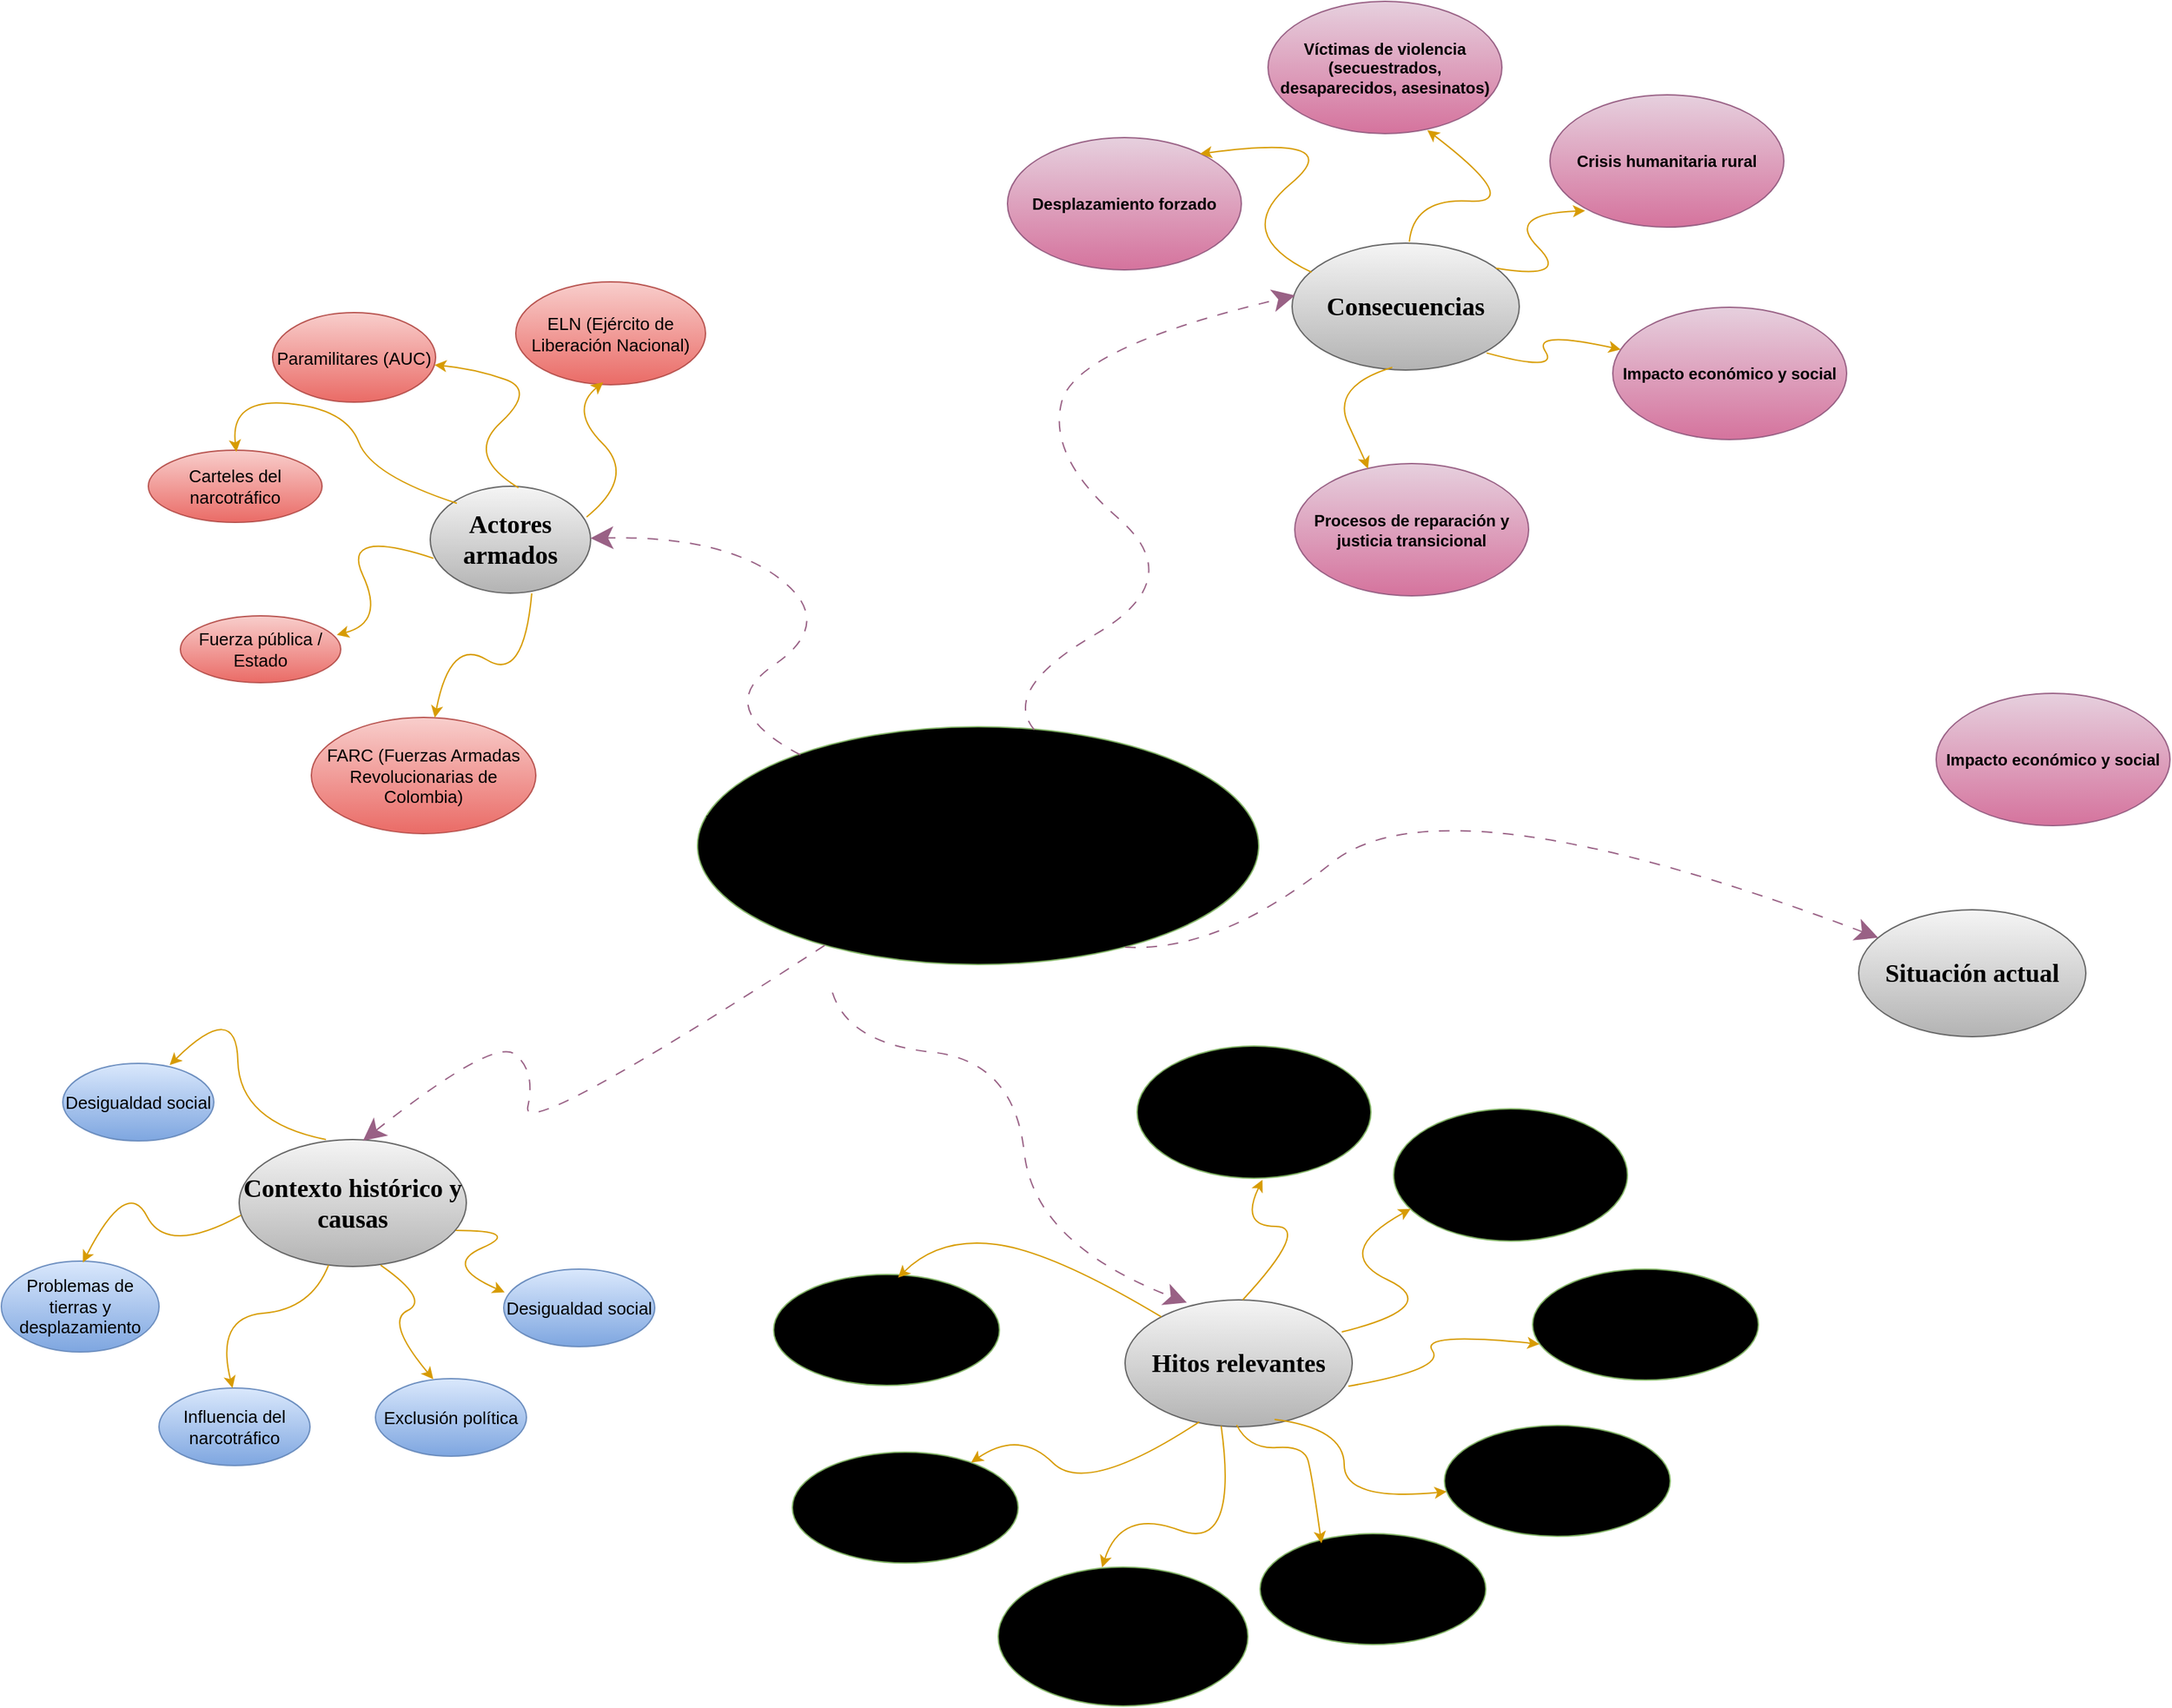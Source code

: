<mxfile version="28.1.2">
  <diagram id="AttYlrDJAX9aKZHuvHc5" name="Página-1">
    <mxGraphModel dx="1520" dy="928" grid="0" gridSize="10" guides="0" tooltips="1" connect="0" arrows="1" fold="1" page="1" pageScale="1" pageWidth="2000" pageHeight="1700" background="light-dark(#FFFFFF,#FFFFFF)" math="0" shadow="0">
      <root>
        <mxCell id="0" />
        <mxCell id="1" parent="0" />
        <mxCell id="H_8EhADn51h16BN9ZeOo-1" value="&lt;font face=&quot;Times New Roman&quot; style=&quot;font-size: 25px; color: light-dark(rgb(0, 0, 0), rgb(255, 255, 51));&quot;&gt;&lt;i&gt;&lt;strong style=&quot;&quot; data-end=&quot;166&quot; data-start=&quot;101&quot;&gt;Hitos del conflicto armado en Colombia en los últimos 50 años&lt;/strong&gt;.&lt;/i&gt;&lt;/font&gt;" style="ellipse;whiteSpace=wrap;html=1;fillColor=#d5e8d4;strokeColor=#82b366;gradientColor=light-dark(#97D077,#66FF66);" vertex="1" parent="1">
          <mxGeometry x="815" y="775" width="420" height="178" as="geometry" />
        </mxCell>
        <mxCell id="H_8EhADn51h16BN9ZeOo-2" value="&lt;font face=&quot;Times New Roman&quot; style=&quot;color: light-dark(rgb(0, 0, 0), rgb(255, 255, 51)); font-size: 19px;&quot;&gt;&lt;b&gt;Contexto histórico y causas&lt;/b&gt;&lt;/font&gt;" style="ellipse;whiteSpace=wrap;html=1;fillColor=#f5f5f5;strokeColor=#666666;gradientColor=#b3b3b3;" vertex="1" parent="1">
          <mxGeometry x="472" y="1084" width="170" height="95" as="geometry" />
        </mxCell>
        <mxCell id="H_8EhADn51h16BN9ZeOo-3" value="&lt;font face=&quot;Times New Roman&quot; style=&quot;color: light-dark(rgb(0, 0, 0), rgb(255, 255, 51)); font-size: 19px;&quot;&gt;&lt;b&gt;Actores armados&lt;/b&gt;&lt;/font&gt;" style="ellipse;whiteSpace=wrap;html=1;fillColor=#f5f5f5;strokeColor=#666666;gradientColor=#b3b3b3;" vertex="1" parent="1">
          <mxGeometry x="615" y="595" width="120" height="80" as="geometry" />
        </mxCell>
        <mxCell id="H_8EhADn51h16BN9ZeOo-4" value="&lt;font face=&quot;Times New Roman&quot; style=&quot;color: light-dark(rgb(0, 0, 0), rgb(255, 255, 51)); font-size: 19px;&quot;&gt;&lt;b&gt;Hitos relevantes&lt;/b&gt;&lt;/font&gt;" style="ellipse;whiteSpace=wrap;html=1;fillColor=#f5f5f5;strokeColor=#666666;gradientColor=#b3b3b3;" vertex="1" parent="1">
          <mxGeometry x="1135" y="1204" width="170" height="95" as="geometry" />
        </mxCell>
        <mxCell id="H_8EhADn51h16BN9ZeOo-5" value="&lt;font face=&quot;Times New Roman&quot; style=&quot;color: light-dark(rgb(0, 0, 0), rgb(255, 255, 51)); font-size: 19px;&quot;&gt;&lt;b&gt;Consecuencias&lt;/b&gt;&lt;/font&gt;" style="ellipse;whiteSpace=wrap;html=1;fillColor=#f5f5f5;strokeColor=#666666;gradientColor=#b3b3b3;" vertex="1" parent="1">
          <mxGeometry x="1260" y="413" width="170" height="95" as="geometry" />
        </mxCell>
        <mxCell id="H_8EhADn51h16BN9ZeOo-6" value="&lt;font face=&quot;Times New Roman&quot; style=&quot;color: light-dark(rgb(0, 0, 0), rgb(255, 255, 51)); font-size: 19px;&quot;&gt;&lt;b&gt;Situación actual&lt;/b&gt;&lt;/font&gt;" style="ellipse;whiteSpace=wrap;html=1;fillColor=#f5f5f5;strokeColor=#666666;gradientColor=#b3b3b3;" vertex="1" parent="1">
          <mxGeometry x="1684" y="912" width="170" height="95" as="geometry" />
        </mxCell>
        <mxCell id="H_8EhADn51h16BN9ZeOo-7" value="" style="curved=1;endArrow=classic;html=1;rounded=0;fillColor=#e6d0de;gradientColor=#d5739d;strokeColor=#996185;startSize=20;endSize=14;fontStyle=0;dashed=1;dashPattern=8 8;startArrow=none;startFill=0;entryX=0.013;entryY=0.412;entryDx=0;entryDy=0;entryPerimeter=0;exitX=0.6;exitY=0.013;exitDx=0;exitDy=0;exitPerimeter=0;" edge="1" parent="1" source="H_8EhADn51h16BN9ZeOo-1" target="H_8EhADn51h16BN9ZeOo-5">
          <mxGeometry width="50" height="50" relative="1" as="geometry">
            <mxPoint x="1017" y="787" as="sourcePoint" />
            <mxPoint x="1051.5" y="643.11" as="targetPoint" />
            <Array as="points">
              <mxPoint x="1042" y="747" />
              <mxPoint x="1183" y="665" />
              <mxPoint x="1077" y="573" />
              <mxPoint x="1098" y="491" />
            </Array>
          </mxGeometry>
        </mxCell>
        <mxCell id="H_8EhADn51h16BN9ZeOo-9" value="" style="curved=1;endArrow=classic;html=1;rounded=0;fillColor=#e6d0de;gradientColor=#d5739d;strokeColor=#996185;startSize=20;endSize=14;fontStyle=0;dashed=1;dashPattern=8 8;startArrow=none;startFill=0;" edge="1" parent="1" target="H_8EhADn51h16BN9ZeOo-3">
          <mxGeometry width="50" height="50" relative="1" as="geometry">
            <mxPoint x="891.99" y="796" as="sourcePoint" />
            <mxPoint x="718.999" y="621.062" as="targetPoint" />
            <Array as="points">
              <mxPoint x="824.99" y="761" />
              <mxPoint x="918.99" y="697" />
              <mxPoint x="835" y="632" />
            </Array>
          </mxGeometry>
        </mxCell>
        <mxCell id="H_8EhADn51h16BN9ZeOo-11" value="" style="curved=1;endArrow=classic;html=1;rounded=0;fillColor=#e6d0de;gradientColor=#d5739d;strokeColor=#996185;startSize=20;endSize=14;fontStyle=0;dashed=1;dashPattern=8 8;startArrow=none;startFill=0;entryX=0.272;entryY=0.022;entryDx=0;entryDy=0;entryPerimeter=0;" edge="1" parent="1" target="H_8EhADn51h16BN9ZeOo-4">
          <mxGeometry width="50" height="50" relative="1" as="geometry">
            <mxPoint x="916" y="974" as="sourcePoint" />
            <mxPoint x="948" y="1116" as="targetPoint" />
            <Array as="points">
              <mxPoint x="928" y="1012" />
              <mxPoint x="1052" y="1025" />
              <mxPoint x="1067" y="1162" />
            </Array>
          </mxGeometry>
        </mxCell>
        <mxCell id="H_8EhADn51h16BN9ZeOo-12" value="" style="curved=1;endArrow=classic;html=1;rounded=0;fillColor=#e6d0de;gradientColor=#d5739d;strokeColor=#996185;startSize=20;endSize=14;fontStyle=0;dashed=1;dashPattern=8 8;startArrow=none;startFill=0;" edge="1" parent="1" target="H_8EhADn51h16BN9ZeOo-6">
          <mxGeometry width="50" height="50" relative="1" as="geometry">
            <mxPoint x="1135" y="940" as="sourcePoint" />
            <mxPoint x="1164" y="1084" as="targetPoint" />
            <Array as="points">
              <mxPoint x="1206" y="944" />
              <mxPoint x="1373" y="810" />
            </Array>
          </mxGeometry>
        </mxCell>
        <mxCell id="H_8EhADn51h16BN9ZeOo-13" value="" style="curved=1;endArrow=classic;html=1;rounded=0;fillColor=#e6d0de;gradientColor=#d5739d;strokeColor=#996185;startSize=20;endSize=14;fontStyle=0;dashed=1;dashPattern=8 8;startArrow=none;startFill=0;entryX=0.545;entryY=0.009;entryDx=0;entryDy=0;entryPerimeter=0;" edge="1" parent="1" source="H_8EhADn51h16BN9ZeOo-1" target="H_8EhADn51h16BN9ZeOo-2">
          <mxGeometry width="50" height="50" relative="1" as="geometry">
            <mxPoint x="779.076" y="1048.543" as="sourcePoint" />
            <mxPoint x="579" y="1073" as="targetPoint" />
            <Array as="points">
              <mxPoint x="682" y="1087" />
              <mxPoint x="694" y="1032" />
              <mxPoint x="662" y="1008" />
            </Array>
          </mxGeometry>
        </mxCell>
        <mxCell id="H_8EhADn51h16BN9ZeOo-14" value="&lt;font style=&quot;color: light-dark(rgb(0, 0, 0), rgb(51, 255, 255)); font-size: 13px;&quot;&gt;Desigualdad social&lt;/font&gt;" style="ellipse;whiteSpace=wrap;html=1;fillColor=#dae8fc;strokeColor=#6c8ebf;gradientColor=#7ea6e0;" vertex="1" parent="1">
          <mxGeometry x="340" y="1027" width="113" height="58" as="geometry" />
        </mxCell>
        <mxCell id="H_8EhADn51h16BN9ZeOo-15" value="&lt;font style=&quot;color: light-dark(rgb(0, 0, 0), rgb(51, 255, 255)); font-size: 13px;&quot;&gt;Problemas de tierras y desplazamiento&lt;/font&gt;" style="ellipse;whiteSpace=wrap;html=1;fillColor=#dae8fc;strokeColor=#6c8ebf;gradientColor=#7ea6e0;" vertex="1" parent="1">
          <mxGeometry x="294" y="1175" width="118" height="68" as="geometry" />
        </mxCell>
        <mxCell id="H_8EhADn51h16BN9ZeOo-16" value="&lt;font style=&quot;color: light-dark(rgb(0, 0, 0), rgb(51, 255, 255)); font-size: 13px;&quot;&gt;Desigualdad social&lt;/font&gt;" style="ellipse;whiteSpace=wrap;html=1;fillColor=#dae8fc;strokeColor=#6c8ebf;gradientColor=#7ea6e0;" vertex="1" parent="1">
          <mxGeometry x="670" y="1181" width="113" height="58" as="geometry" />
        </mxCell>
        <mxCell id="H_8EhADn51h16BN9ZeOo-17" value="&lt;font style=&quot;color: light-dark(rgb(0, 0, 0), rgb(51, 255, 255)); font-size: 13px;&quot;&gt;Influencia del narcotráfico&lt;/font&gt;" style="ellipse;whiteSpace=wrap;html=1;fillColor=#dae8fc;strokeColor=#6c8ebf;gradientColor=#7ea6e0;" vertex="1" parent="1">
          <mxGeometry x="412" y="1270" width="113" height="58" as="geometry" />
        </mxCell>
        <mxCell id="H_8EhADn51h16BN9ZeOo-18" value="&lt;font style=&quot;color: light-dark(rgb(0, 0, 0), rgb(51, 255, 255)); font-size: 13px;&quot;&gt;Exclusión política&lt;/font&gt;" style="ellipse;whiteSpace=wrap;html=1;fillColor=#dae8fc;strokeColor=#6c8ebf;gradientColor=#7ea6e0;" vertex="1" parent="1">
          <mxGeometry x="574" y="1263" width="113" height="58" as="geometry" />
        </mxCell>
        <mxCell id="H_8EhADn51h16BN9ZeOo-19" value="&lt;font style=&quot;color: light-dark(rgb(0, 0, 0), rgb(51, 255, 255)); font-size: 13px;&quot;&gt;FARC (Fuerzas Armadas Revolucionarias de Colombia)&lt;/font&gt;" style="ellipse;whiteSpace=wrap;html=1;fillColor=#f8cecc;strokeColor=light-dark(#B85450,#66FFFF);gradientColor=#ea6b66;" vertex="1" parent="1">
          <mxGeometry x="526" y="768" width="168" height="87" as="geometry" />
        </mxCell>
        <mxCell id="H_8EhADn51h16BN9ZeOo-20" value="&lt;font style=&quot;color: light-dark(rgb(0, 0, 0), rgb(51, 255, 255)); font-size: 13px;&quot;&gt;ELN (Ejército de Liberación Nacional)&lt;/font&gt;" style="ellipse;whiteSpace=wrap;html=1;fillColor=#f8cecc;strokeColor=light-dark(#B85450,#33FFFF);gradientColor=#ea6b66;" vertex="1" parent="1">
          <mxGeometry x="679" y="442" width="142" height="77" as="geometry" />
        </mxCell>
        <mxCell id="H_8EhADn51h16BN9ZeOo-21" value="&lt;font style=&quot;color: light-dark(rgb(0, 0, 0), rgb(51, 255, 255)); font-size: 13px;&quot;&gt;Paramilitares (AUC)&lt;/font&gt;" style="ellipse;whiteSpace=wrap;html=1;fillColor=#f8cecc;strokeColor=light-dark(#B85450,#66FFFF);gradientColor=#ea6b66;" vertex="1" parent="1">
          <mxGeometry x="497" y="465" width="122" height="67" as="geometry" />
        </mxCell>
        <mxCell id="H_8EhADn51h16BN9ZeOo-22" value="&lt;font style=&quot;color: light-dark(rgb(0, 0, 0), rgb(51, 255, 255)); font-size: 13px;&quot;&gt;Carteles del narcotráfico&lt;/font&gt;" style="ellipse;whiteSpace=wrap;html=1;fillColor=#f8cecc;strokeColor=light-dark(#B85450,#66FFFF);gradientColor=#ea6b66;" vertex="1" parent="1">
          <mxGeometry x="404" y="568" width="130" height="54" as="geometry" />
        </mxCell>
        <mxCell id="H_8EhADn51h16BN9ZeOo-23" value="&lt;font style=&quot;color: light-dark(rgb(0, 0, 0), rgb(51, 255, 255)); font-size: 13px;&quot;&gt;Fuerza pública / Estado&lt;/font&gt;" style="ellipse;whiteSpace=wrap;html=1;fillColor=#f8cecc;strokeColor=light-dark(#B85450,#66FFFF);gradientColor=#ea6b66;" vertex="1" parent="1">
          <mxGeometry x="428" y="692" width="120" height="50" as="geometry" />
        </mxCell>
        <mxCell id="H_8EhADn51h16BN9ZeOo-24" value="&lt;font style=&quot;color: light-dark(rgb(0, 0, 0), rgb(51, 255, 255)); font-size: 13px;&quot;&gt;1982: Inicio de diálogos de paz con FARC (Betancur)&lt;/font&gt;" style="ellipse;whiteSpace=wrap;html=1;fillColor=#d5e8d4;strokeColor=#82b366;gradientColor=light-dark(#97D077,#295A52);" vertex="1" parent="1">
          <mxGeometry x="872" y="1185" width="169" height="83" as="geometry" />
        </mxCell>
        <mxCell id="H_8EhADn51h16BN9ZeOo-25" value="&lt;font style=&quot;color: light-dark(rgb(0, 0, 0), rgb(51, 255, 255)); font-size: 13px;&quot;&gt;1984: Acuerdo de cese al fuego con FARC (La Uribe)&lt;/font&gt;" style="ellipse;whiteSpace=wrap;html=1;fillColor=#d5e8d4;strokeColor=#82b366;gradientColor=light-dark(#97D077,#295A52);" vertex="1" parent="1">
          <mxGeometry x="886" y="1318" width="169" height="83" as="geometry" />
        </mxCell>
        <mxCell id="H_8EhADn51h16BN9ZeOo-26" value="&lt;font style=&quot;color: light-dark(rgb(0, 0, 0), rgb(51, 255, 255)); font-size: 13px;&quot;&gt;1991: Nueva Constitución — apertura política, desmovilización M-19&lt;/font&gt;" style="ellipse;whiteSpace=wrap;html=1;fillColor=#d5e8d4;strokeColor=#82b366;gradientColor=light-dark(#97D077,#295A52);" vertex="1" parent="1">
          <mxGeometry x="1040" y="1404" width="187" height="104" as="geometry" />
        </mxCell>
        <mxCell id="H_8EhADn51h16BN9ZeOo-27" value="&lt;font style=&quot;color: light-dark(rgb(0, 0, 0), rgb(51, 255, 255)); font-size: 13px;&quot;&gt;1997-2006: Auge paramilitar (AUC)&lt;/font&gt;" style="ellipse;whiteSpace=wrap;html=1;fillColor=#d5e8d4;strokeColor=#82b366;gradientColor=light-dark(#97D077,#295A52);" vertex="1" parent="1">
          <mxGeometry x="1236" y="1379" width="169" height="83" as="geometry" />
        </mxCell>
        <mxCell id="H_8EhADn51h16BN9ZeOo-28" value="&lt;font style=&quot;color: light-dark(rgb(0, 0, 0), rgb(51, 255, 255)); font-size: 13px;&quot;&gt;2002-2010: Política de Seguridad Democrática (Uribe)&lt;/font&gt;" style="ellipse;whiteSpace=wrap;html=1;fillColor=#d5e8d4;strokeColor=#82b366;gradientColor=light-dark(#97D077,#295A52);" vertex="1" parent="1">
          <mxGeometry x="1374" y="1298" width="169" height="83" as="geometry" />
        </mxCell>
        <mxCell id="H_8EhADn51h16BN9ZeOo-29" value="&lt;font style=&quot;color: light-dark(rgb(0, 0, 0), rgb(51, 255, 255)); font-size: 13px;&quot;&gt;2012-2016: Proceso de paz con FARC (La Habana)&lt;/font&gt;" style="ellipse;whiteSpace=wrap;html=1;fillColor=#d5e8d4;strokeColor=#82b366;gradientColor=light-dark(#97D077,#295A52);" vertex="1" parent="1">
          <mxGeometry x="1440" y="1181" width="169" height="83" as="geometry" />
        </mxCell>
        <mxCell id="H_8EhADn51h16BN9ZeOo-30" value="&lt;font style=&quot;color: light-dark(rgb(0, 0, 0), rgb(51, 255, 255)); font-size: 13px;&quot;&gt;2016: Firma del Acuerdo de Paz con FARC &lt;br&gt;(Juan Manuel Santos)&lt;/font&gt;" style="ellipse;whiteSpace=wrap;html=1;fillColor=#d5e8d4;strokeColor=#82b366;gradientColor=light-dark(#97D077,#295A52);" vertex="1" parent="1">
          <mxGeometry x="1336" y="1061" width="175" height="99" as="geometry" />
        </mxCell>
        <mxCell id="H_8EhADn51h16BN9ZeOo-31" value="&lt;font style=&quot;color: light-dark(rgb(0, 0, 0), rgb(51, 255, 255));&quot;&gt;2019-presente: Disidencias y ELN continúan con presencia armada&lt;/font&gt;" style="ellipse;whiteSpace=wrap;html=1;fillColor=#d5e8d4;strokeColor=#82b366;gradientColor=light-dark(#97D077,#295A52);" vertex="1" parent="1">
          <mxGeometry x="1144" y="1014" width="175" height="99" as="geometry" />
        </mxCell>
        <mxCell id="H_8EhADn51h16BN9ZeOo-32" value="&lt;font style=&quot;color: light-dark(rgb(0, 0, 0), rgb(0, 255, 0));&quot;&gt;&lt;b style=&quot;&quot;&gt;Desplazamiento forzado&lt;/b&gt;&lt;/font&gt;" style="ellipse;whiteSpace=wrap;html=1;fillColor=#e6d0de;strokeColor=#996185;gradientColor=#d5739d;" vertex="1" parent="1">
          <mxGeometry x="1047" y="334" width="175" height="99" as="geometry" />
        </mxCell>
        <mxCell id="H_8EhADn51h16BN9ZeOo-33" value="&lt;font style=&quot;color: light-dark(rgb(0, 0, 0), rgb(0, 255, 0));&quot;&gt;&lt;b style=&quot;&quot;&gt;Víctimas de violencia (secuestrados, desaparecidos, asesinatos)&lt;/b&gt;&lt;/font&gt;" style="ellipse;whiteSpace=wrap;html=1;fillColor=#e6d0de;strokeColor=#996185;gradientColor=#d5739d;" vertex="1" parent="1">
          <mxGeometry x="1242" y="232" width="175" height="99" as="geometry" />
        </mxCell>
        <mxCell id="H_8EhADn51h16BN9ZeOo-34" value="&lt;font style=&quot;color: light-dark(rgb(0, 0, 0), rgb(0, 255, 0));&quot;&gt;&lt;b style=&quot;&quot;&gt;Crisis humanitaria rural&lt;/b&gt;&lt;/font&gt;" style="ellipse;whiteSpace=wrap;html=1;fillColor=#e6d0de;strokeColor=#996185;gradientColor=#d5739d;" vertex="1" parent="1">
          <mxGeometry x="1453" y="302" width="175" height="99" as="geometry" />
        </mxCell>
        <mxCell id="H_8EhADn51h16BN9ZeOo-35" value="&lt;font style=&quot;color: light-dark(rgb(0, 0, 0), rgb(0, 255, 0));&quot;&gt;&lt;b style=&quot;&quot;&gt;Impacto económico y social&lt;/b&gt;&lt;/font&gt;" style="ellipse;whiteSpace=wrap;html=1;fillColor=#e6d0de;strokeColor=#996185;gradientColor=#d5739d;" vertex="1" parent="1">
          <mxGeometry x="1500" y="461" width="175" height="99" as="geometry" />
        </mxCell>
        <mxCell id="H_8EhADn51h16BN9ZeOo-36" value="&lt;font style=&quot;color: light-dark(rgb(0, 0, 0), rgb(0, 255, 0));&quot;&gt;&lt;b style=&quot;&quot;&gt;Procesos de reparación y justicia transicional&lt;/b&gt;&lt;/font&gt;" style="ellipse;whiteSpace=wrap;html=1;fillColor=#e6d0de;strokeColor=#996185;gradientColor=#d5739d;" vertex="1" parent="1">
          <mxGeometry x="1262" y="578" width="175" height="99" as="geometry" />
        </mxCell>
        <mxCell id="H_8EhADn51h16BN9ZeOo-37" value="" style="curved=1;endArrow=classic;html=1;rounded=0;entryX=0.006;entryY=0.299;entryDx=0;entryDy=0;entryPerimeter=0;fillColor=#ffcd28;gradientColor=#ffa500;strokeColor=#d79b00;" edge="1" parent="1" target="H_8EhADn51h16BN9ZeOo-16">
          <mxGeometry width="50" height="50" relative="1" as="geometry">
            <mxPoint x="634" y="1152" as="sourcePoint" />
            <mxPoint x="684" y="1102" as="targetPoint" />
            <Array as="points">
              <mxPoint x="684" y="1152" />
              <mxPoint x="624" y="1178" />
            </Array>
          </mxGeometry>
        </mxCell>
        <mxCell id="H_8EhADn51h16BN9ZeOo-38" value="" style="curved=1;endArrow=classic;html=1;rounded=0;entryX=0.383;entryY=0.007;entryDx=0;entryDy=0;entryPerimeter=0;fillColor=#ffcd28;gradientColor=#ffa500;strokeColor=#d79b00;exitX=0.623;exitY=0.99;exitDx=0;exitDy=0;exitPerimeter=0;" edge="1" parent="1" source="H_8EhADn51h16BN9ZeOo-2" target="H_8EhADn51h16BN9ZeOo-18">
          <mxGeometry width="50" height="50" relative="1" as="geometry">
            <mxPoint x="573" y="1182" as="sourcePoint" />
            <mxPoint x="610" y="1228" as="targetPoint" />
            <Array as="points">
              <mxPoint x="615" y="1204" />
              <mxPoint x="581" y="1220" />
            </Array>
          </mxGeometry>
        </mxCell>
        <mxCell id="H_8EhADn51h16BN9ZeOo-39" value="" style="curved=1;endArrow=classic;html=1;rounded=0;entryX=0.487;entryY=0;entryDx=0;entryDy=0;entryPerimeter=0;fillColor=#ffcd28;gradientColor=#ffa500;strokeColor=#d79b00;" edge="1" parent="1" source="H_8EhADn51h16BN9ZeOo-2" target="H_8EhADn51h16BN9ZeOo-17">
          <mxGeometry width="50" height="50" relative="1" as="geometry">
            <mxPoint x="436" y="1183" as="sourcePoint" />
            <mxPoint x="475" y="1268" as="targetPoint" />
            <Array as="points">
              <mxPoint x="526" y="1211" />
              <mxPoint x="454" y="1217" />
            </Array>
          </mxGeometry>
        </mxCell>
        <mxCell id="H_8EhADn51h16BN9ZeOo-40" value="" style="curved=1;endArrow=classic;html=1;rounded=0;entryX=0.517;entryY=0.015;entryDx=0;entryDy=0;entryPerimeter=0;fillColor=#ffcd28;gradientColor=#ffa500;strokeColor=#d79b00;exitX=0.008;exitY=0.597;exitDx=0;exitDy=0;exitPerimeter=0;" edge="1" parent="1" source="H_8EhADn51h16BN9ZeOo-2" target="H_8EhADn51h16BN9ZeOo-15">
          <mxGeometry width="50" height="50" relative="1" as="geometry">
            <mxPoint x="442" y="1084" as="sourcePoint" />
            <mxPoint x="370" y="1176" as="targetPoint" />
            <Array as="points">
              <mxPoint x="418" y="1171" />
              <mxPoint x="388" y="1112" />
            </Array>
          </mxGeometry>
        </mxCell>
        <mxCell id="H_8EhADn51h16BN9ZeOo-41" value="" style="curved=1;endArrow=classic;html=1;rounded=0;entryX=0.708;entryY=0.021;entryDx=0;entryDy=0;entryPerimeter=0;fillColor=#ffcd28;gradientColor=#ffa500;strokeColor=#d79b00;exitX=0.382;exitY=0;exitDx=0;exitDy=0;exitPerimeter=0;" edge="1" parent="1" source="H_8EhADn51h16BN9ZeOo-2" target="H_8EhADn51h16BN9ZeOo-14">
          <mxGeometry width="50" height="50" relative="1" as="geometry">
            <mxPoint x="524" y="989" as="sourcePoint" />
            <mxPoint x="406" y="1024" as="targetPoint" />
            <Array as="points">
              <mxPoint x="472" y="1071" />
              <mxPoint x="470" y="979" />
            </Array>
          </mxGeometry>
        </mxCell>
        <mxCell id="H_8EhADn51h16BN9ZeOo-42" value="" style="curved=1;endArrow=classic;html=1;rounded=0;fillColor=#ffcd28;gradientColor=#ffa500;strokeColor=#d79b00;entryX=0.536;entryY=1.011;entryDx=0;entryDy=0;entryPerimeter=0;exitX=0.518;exitY=0;exitDx=0;exitDy=0;exitPerimeter=0;" edge="1" parent="1" source="H_8EhADn51h16BN9ZeOo-4" target="H_8EhADn51h16BN9ZeOo-31">
          <mxGeometry width="50" height="50" relative="1" as="geometry">
            <mxPoint x="1221" y="1199" as="sourcePoint" />
            <mxPoint x="1271" y="1149" as="targetPoint" />
            <Array as="points">
              <mxPoint x="1274" y="1149" />
              <mxPoint x="1221" y="1149" />
            </Array>
          </mxGeometry>
        </mxCell>
        <mxCell id="H_8EhADn51h16BN9ZeOo-43" value="" style="curved=1;endArrow=classic;html=1;rounded=0;fillColor=#ffcd28;gradientColor=#ffa500;strokeColor=#d79b00;entryX=0.073;entryY=0.756;entryDx=0;entryDy=0;entryPerimeter=0;exitX=0.954;exitY=0.253;exitDx=0;exitDy=0;exitPerimeter=0;" edge="1" parent="1" source="H_8EhADn51h16BN9ZeOo-4" target="H_8EhADn51h16BN9ZeOo-30">
          <mxGeometry width="50" height="50" relative="1" as="geometry">
            <mxPoint x="1291" y="1224" as="sourcePoint" />
            <mxPoint x="1306" y="1134" as="targetPoint" />
            <Array as="points">
              <mxPoint x="1374" y="1209" />
              <mxPoint x="1289" y="1169" />
            </Array>
          </mxGeometry>
        </mxCell>
        <mxCell id="H_8EhADn51h16BN9ZeOo-44" value="" style="curved=1;endArrow=classic;html=1;rounded=0;fillColor=#ffcd28;gradientColor=#ffa500;strokeColor=#d79b00;entryX=0.03;entryY=0.676;entryDx=0;entryDy=0;entryPerimeter=0;exitX=0.983;exitY=0.68;exitDx=0;exitDy=0;exitPerimeter=0;" edge="1" parent="1" source="H_8EhADn51h16BN9ZeOo-4" target="H_8EhADn51h16BN9ZeOo-29">
          <mxGeometry width="50" height="50" relative="1" as="geometry">
            <mxPoint x="1298" y="1275" as="sourcePoint" />
            <mxPoint x="1350" y="1183" as="targetPoint" />
            <Array as="points">
              <mxPoint x="1375" y="1256" />
              <mxPoint x="1355" y="1228" />
            </Array>
          </mxGeometry>
        </mxCell>
        <mxCell id="H_8EhADn51h16BN9ZeOo-45" value="" style="curved=1;endArrow=classic;html=1;rounded=0;fillColor=#ffcd28;gradientColor=#ffa500;strokeColor=#d79b00;exitX=0.658;exitY=0.942;exitDx=0;exitDy=0;exitPerimeter=0;" edge="1" parent="1" source="H_8EhADn51h16BN9ZeOo-4" target="H_8EhADn51h16BN9ZeOo-28">
          <mxGeometry width="50" height="50" relative="1" as="geometry">
            <mxPoint x="1226" y="1313" as="sourcePoint" />
            <mxPoint x="1369" y="1281" as="targetPoint" />
            <Array as="points">
              <mxPoint x="1299" y="1300" />
              <mxPoint x="1299" y="1355" />
            </Array>
          </mxGeometry>
        </mxCell>
        <mxCell id="H_8EhADn51h16BN9ZeOo-46" value="" style="curved=1;endArrow=classic;html=1;rounded=0;fillColor=#ffcd28;gradientColor=#ffa500;strokeColor=#d79b00;exitX=0.491;exitY=0.986;exitDx=0;exitDy=0;exitPerimeter=0;entryX=0.272;entryY=0.087;entryDx=0;entryDy=0;entryPerimeter=0;" edge="1" parent="1" source="H_8EhADn51h16BN9ZeOo-4" target="H_8EhADn51h16BN9ZeOo-27">
          <mxGeometry width="50" height="50" relative="1" as="geometry">
            <mxPoint x="1144" y="1306" as="sourcePoint" />
            <mxPoint x="1273" y="1361" as="targetPoint" />
            <Array as="points">
              <mxPoint x="1228" y="1316" />
              <mxPoint x="1269" y="1313" />
              <mxPoint x="1275" y="1336" />
            </Array>
          </mxGeometry>
        </mxCell>
        <mxCell id="H_8EhADn51h16BN9ZeOo-47" value="" style="curved=1;endArrow=classic;html=1;rounded=0;fillColor=#ffcd28;gradientColor=#ffa500;strokeColor=#d79b00;exitX=0.327;exitY=0.961;exitDx=0;exitDy=0;exitPerimeter=0;" edge="1" parent="1" source="H_8EhADn51h16BN9ZeOo-4" target="H_8EhADn51h16BN9ZeOo-25">
          <mxGeometry width="50" height="50" relative="1" as="geometry">
            <mxPoint x="1056" y="1351" as="sourcePoint" />
            <mxPoint x="1106" y="1301" as="targetPoint" />
            <Array as="points">
              <mxPoint x="1106" y="1351" />
              <mxPoint x="1056" y="1301" />
            </Array>
          </mxGeometry>
        </mxCell>
        <mxCell id="H_8EhADn51h16BN9ZeOo-48" value="" style="curved=1;endArrow=classic;html=1;rounded=0;fillColor=#ffcd28;gradientColor=#ffa500;strokeColor=#d79b00;exitX=0.423;exitY=0.993;exitDx=0;exitDy=0;exitPerimeter=0;entryX=0.416;entryY=0.003;entryDx=0;entryDy=0;entryPerimeter=0;" edge="1" parent="1" source="H_8EhADn51h16BN9ZeOo-4" target="H_8EhADn51h16BN9ZeOo-26">
          <mxGeometry width="50" height="50" relative="1" as="geometry">
            <mxPoint x="1267" y="1354" as="sourcePoint" />
            <mxPoint x="1096" y="1385" as="targetPoint" />
            <Array as="points">
              <mxPoint x="1220" y="1393" />
              <mxPoint x="1132" y="1360" />
            </Array>
          </mxGeometry>
        </mxCell>
        <mxCell id="H_8EhADn51h16BN9ZeOo-49" value="" style="curved=1;endArrow=classic;html=1;rounded=0;fillColor=#ffcd28;gradientColor=#ffa500;strokeColor=#d79b00;entryX=0.551;entryY=0.029;entryDx=0;entryDy=0;entryPerimeter=0;" edge="1" parent="1" source="H_8EhADn51h16BN9ZeOo-4" target="H_8EhADn51h16BN9ZeOo-24">
          <mxGeometry width="50" height="50" relative="1" as="geometry">
            <mxPoint x="1131" y="1151" as="sourcePoint" />
            <mxPoint x="960" y="1182" as="targetPoint" />
            <Array as="points">
              <mxPoint x="1081" y="1168" />
              <mxPoint x="996" y="1157" />
            </Array>
          </mxGeometry>
        </mxCell>
        <mxCell id="H_8EhADn51h16BN9ZeOo-50" value="" style="curved=1;endArrow=classic;html=1;rounded=0;fillColor=#ffcd28;gradientColor=#ffa500;strokeColor=#d79b00;entryX=0.461;entryY=0.975;entryDx=0;entryDy=0;entryPerimeter=0;exitX=0.975;exitY=0.287;exitDx=0;exitDy=0;exitPerimeter=0;" edge="1" parent="1" source="H_8EhADn51h16BN9ZeOo-3" target="H_8EhADn51h16BN9ZeOo-20">
          <mxGeometry width="50" height="50" relative="1" as="geometry">
            <mxPoint x="719" y="588" as="sourcePoint" />
            <mxPoint x="769" y="538" as="targetPoint" />
            <Array as="points">
              <mxPoint x="769" y="588" />
              <mxPoint x="719" y="538" />
            </Array>
          </mxGeometry>
        </mxCell>
        <mxCell id="H_8EhADn51h16BN9ZeOo-51" value="" style="curved=1;endArrow=classic;html=1;rounded=0;fillColor=#ffcd28;gradientColor=#ffa500;strokeColor=#d79b00;exitX=0.633;exitY=1.002;exitDx=0;exitDy=0;exitPerimeter=0;" edge="1" parent="1" source="H_8EhADn51h16BN9ZeOo-3" target="H_8EhADn51h16BN9ZeOo-19">
          <mxGeometry width="50" height="50" relative="1" as="geometry">
            <mxPoint x="661" y="653" as="sourcePoint" />
            <mxPoint x="692" y="582" as="targetPoint" />
            <Array as="points">
              <mxPoint x="685" y="742" />
              <mxPoint x="630" y="708" />
            </Array>
          </mxGeometry>
        </mxCell>
        <mxCell id="H_8EhADn51h16BN9ZeOo-52" value="" style="curved=1;endArrow=classic;html=1;rounded=0;fillColor=#ffcd28;gradientColor=#ffa500;strokeColor=#d79b00;exitX=0.02;exitY=0.674;exitDx=0;exitDy=0;exitPerimeter=0;entryX=0.976;entryY=0.284;entryDx=0;entryDy=0;entryPerimeter=0;" edge="1" parent="1" source="H_8EhADn51h16BN9ZeOo-3" target="H_8EhADn51h16BN9ZeOo-23">
          <mxGeometry width="50" height="50" relative="1" as="geometry">
            <mxPoint x="544" y="570" as="sourcePoint" />
            <mxPoint x="500" y="694" as="targetPoint" />
            <Array as="points">
              <mxPoint x="548" y="626" />
              <mxPoint x="581" y="697" />
            </Array>
          </mxGeometry>
        </mxCell>
        <mxCell id="H_8EhADn51h16BN9ZeOo-53" value="" style="curved=1;endArrow=classic;html=1;rounded=0;exitX=0.166;exitY=0.159;exitDx=0;exitDy=0;exitPerimeter=0;entryX=0.507;entryY=0.022;entryDx=0;entryDy=0;entryPerimeter=0;fillColor=#ffcd28;gradientColor=#ffa500;strokeColor=#d79b00;" edge="1" parent="1" source="H_8EhADn51h16BN9ZeOo-3" target="H_8EhADn51h16BN9ZeOo-22">
          <mxGeometry width="50" height="50" relative="1" as="geometry">
            <mxPoint x="605" y="577" as="sourcePoint" />
            <mxPoint x="507" y="538" as="targetPoint" />
            <Array as="points">
              <mxPoint x="571" y="587" />
              <mxPoint x="552" y="537" />
              <mxPoint x="465" y="529" />
            </Array>
          </mxGeometry>
        </mxCell>
        <mxCell id="H_8EhADn51h16BN9ZeOo-54" value="" style="curved=1;endArrow=classic;html=1;rounded=0;fillColor=#ffcd28;gradientColor=#ffa500;strokeColor=#d79b00;exitX=0.55;exitY=0.013;exitDx=0;exitDy=0;exitPerimeter=0;" edge="1" parent="1" source="H_8EhADn51h16BN9ZeOo-3" target="H_8EhADn51h16BN9ZeOo-21">
          <mxGeometry width="50" height="50" relative="1" as="geometry">
            <mxPoint x="678" y="566" as="sourcePoint" />
            <mxPoint x="728" y="516" as="targetPoint" />
            <Array as="points">
              <mxPoint x="641" y="572" />
              <mxPoint x="694" y="523" />
              <mxPoint x="648" y="507" />
            </Array>
          </mxGeometry>
        </mxCell>
        <mxCell id="H_8EhADn51h16BN9ZeOo-55" value="" style="curved=1;endArrow=classic;html=1;rounded=0;fillColor=#ffcd28;gradientColor=#ffa500;strokeColor=#d79b00;exitX=0.086;exitY=0.23;exitDx=0;exitDy=0;exitPerimeter=0;entryX=0.823;entryY=0.123;entryDx=0;entryDy=0;entryPerimeter=0;" edge="1" parent="1" source="H_8EhADn51h16BN9ZeOo-5" target="H_8EhADn51h16BN9ZeOo-32">
          <mxGeometry width="50" height="50" relative="1" as="geometry">
            <mxPoint x="1269" y="447" as="sourcePoint" />
            <mxPoint x="1194" y="333" as="targetPoint" />
            <Array as="points">
              <mxPoint x="1214" y="406" />
              <mxPoint x="1304" y="331" />
            </Array>
          </mxGeometry>
        </mxCell>
        <mxCell id="H_8EhADn51h16BN9ZeOo-56" value="" style="curved=1;endArrow=classic;html=1;rounded=0;fillColor=#ffcd28;gradientColor=#ffa500;strokeColor=#d79b00;entryX=0.681;entryY=0.974;entryDx=0;entryDy=0;entryPerimeter=0;exitX=0.516;exitY=-0.011;exitDx=0;exitDy=0;exitPerimeter=0;" edge="1" parent="1" source="H_8EhADn51h16BN9ZeOo-5" target="H_8EhADn51h16BN9ZeOo-33">
          <mxGeometry width="50" height="50" relative="1" as="geometry">
            <mxPoint x="1341" y="423" as="sourcePoint" />
            <mxPoint x="1280" y="293" as="targetPoint" />
            <Array as="points">
              <mxPoint x="1351" y="379" />
              <mxPoint x="1434" y="384" />
            </Array>
          </mxGeometry>
        </mxCell>
        <mxCell id="H_8EhADn51h16BN9ZeOo-58" value="" style="curved=1;endArrow=classic;html=1;rounded=0;entryX=0.15;entryY=0.876;entryDx=0;entryDy=0;entryPerimeter=0;exitX=0.897;exitY=0.197;exitDx=0;exitDy=0;exitPerimeter=0;fillColor=#ffcd28;gradientColor=#ffa500;strokeColor=#d79b00;" edge="1" parent="1" source="H_8EhADn51h16BN9ZeOo-5" target="H_8EhADn51h16BN9ZeOo-34">
          <mxGeometry width="50" height="50" relative="1" as="geometry">
            <mxPoint x="1419" y="441" as="sourcePoint" />
            <mxPoint x="1469" y="391" as="targetPoint" />
            <Array as="points">
              <mxPoint x="1469" y="441" />
              <mxPoint x="1419" y="391" />
            </Array>
          </mxGeometry>
        </mxCell>
        <mxCell id="H_8EhADn51h16BN9ZeOo-60" value="" style="curved=1;endArrow=classic;html=1;rounded=0;fillColor=#ffcd28;gradientColor=#ffa500;strokeColor=#d79b00;exitX=0.856;exitY=0.865;exitDx=0;exitDy=0;exitPerimeter=0;" edge="1" parent="1" source="H_8EhADn51h16BN9ZeOo-5" target="H_8EhADn51h16BN9ZeOo-35">
          <mxGeometry width="50" height="50" relative="1" as="geometry">
            <mxPoint x="1410" y="510" as="sourcePoint" />
            <mxPoint x="1460" y="460" as="targetPoint" />
            <Array as="points">
              <mxPoint x="1460" y="510" />
              <mxPoint x="1439" y="478" />
            </Array>
          </mxGeometry>
        </mxCell>
        <mxCell id="H_8EhADn51h16BN9ZeOo-61" value="" style="curved=1;endArrow=classic;html=1;rounded=0;fillColor=#ffcd28;gradientColor=#ffa500;strokeColor=#d79b00;exitX=0.441;exitY=0.979;exitDx=0;exitDy=0;exitPerimeter=0;entryX=0.313;entryY=0.038;entryDx=0;entryDy=0;entryPerimeter=0;" edge="1" parent="1" source="H_8EhADn51h16BN9ZeOo-5" target="H_8EhADn51h16BN9ZeOo-36">
          <mxGeometry width="50" height="50" relative="1" as="geometry">
            <mxPoint x="1342" y="520" as="sourcePoint" />
            <mxPoint x="1438" y="507" as="targetPoint" />
            <Array as="points">
              <mxPoint x="1289" y="520" />
              <mxPoint x="1315" y="577" />
            </Array>
          </mxGeometry>
        </mxCell>
        <mxCell id="H_8EhADn51h16BN9ZeOo-62" value="&lt;font style=&quot;color: light-dark(rgb(0, 0, 0), rgb(0, 255, 0));&quot;&gt;&lt;b style=&quot;&quot;&gt;Impacto económico y social&lt;/b&gt;&lt;/font&gt;" style="ellipse;whiteSpace=wrap;html=1;fillColor=#e6d0de;strokeColor=#996185;gradientColor=#d5739d;" vertex="1" parent="1">
          <mxGeometry x="1742" y="750" width="175" height="99" as="geometry" />
        </mxCell>
      </root>
    </mxGraphModel>
  </diagram>
</mxfile>
